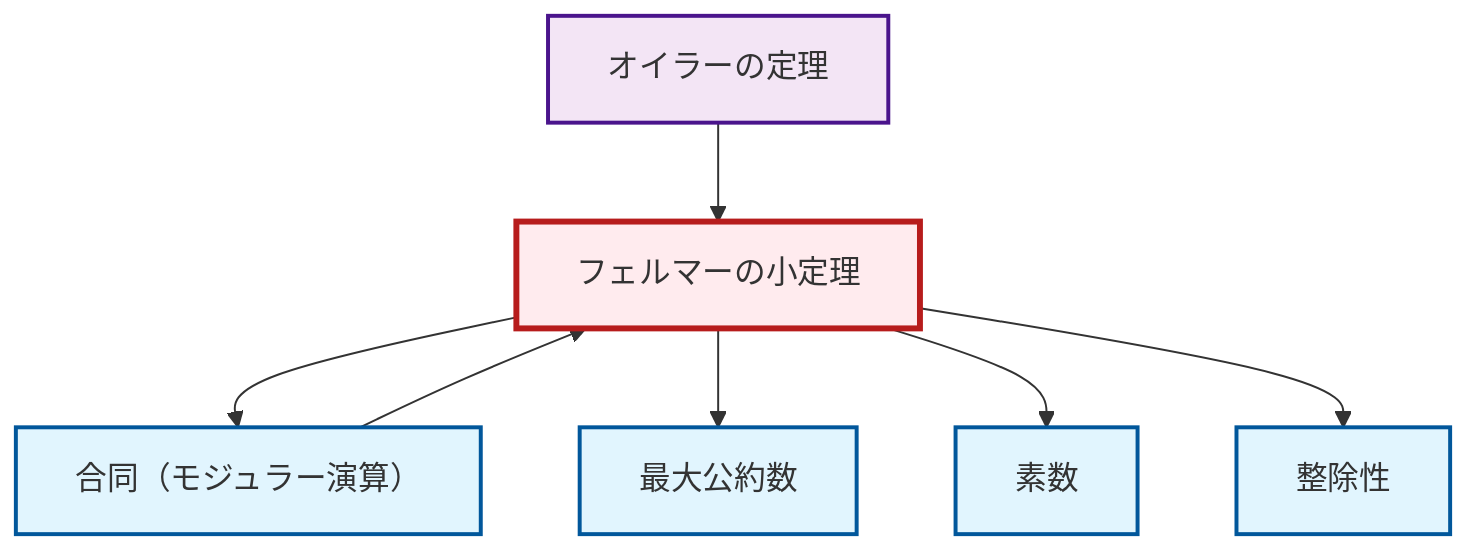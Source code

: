 graph TD
    classDef definition fill:#e1f5fe,stroke:#01579b,stroke-width:2px
    classDef theorem fill:#f3e5f5,stroke:#4a148c,stroke-width:2px
    classDef axiom fill:#fff3e0,stroke:#e65100,stroke-width:2px
    classDef example fill:#e8f5e9,stroke:#1b5e20,stroke-width:2px
    classDef current fill:#ffebee,stroke:#b71c1c,stroke-width:3px
    thm-fermat-little["フェルマーの小定理"]:::theorem
    def-congruence["合同（モジュラー演算）"]:::definition
    def-divisibility["整除性"]:::definition
    def-prime["素数"]:::definition
    def-gcd["最大公約数"]:::definition
    thm-euler["オイラーの定理"]:::theorem
    thm-fermat-little --> def-congruence
    thm-fermat-little --> def-gcd
    thm-fermat-little --> def-prime
    thm-fermat-little --> def-divisibility
    thm-euler --> thm-fermat-little
    def-congruence --> thm-fermat-little
    class thm-fermat-little current